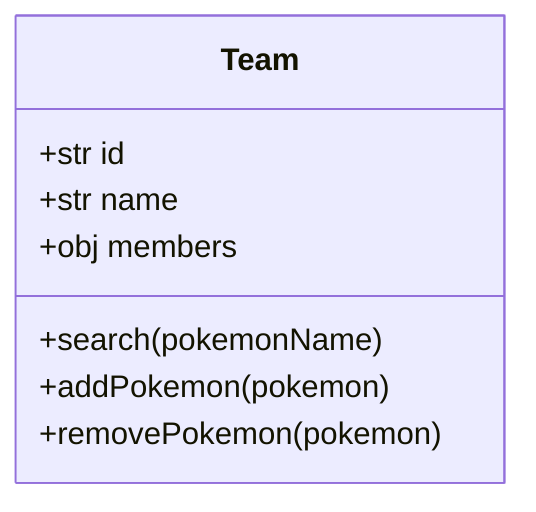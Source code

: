 classDiagram

    class Team {
        +str id
        +str name
        +obj members

        +search(pokemonName)
        +addPokemon(pokemon)
        +removePokemon(pokemon)
    }